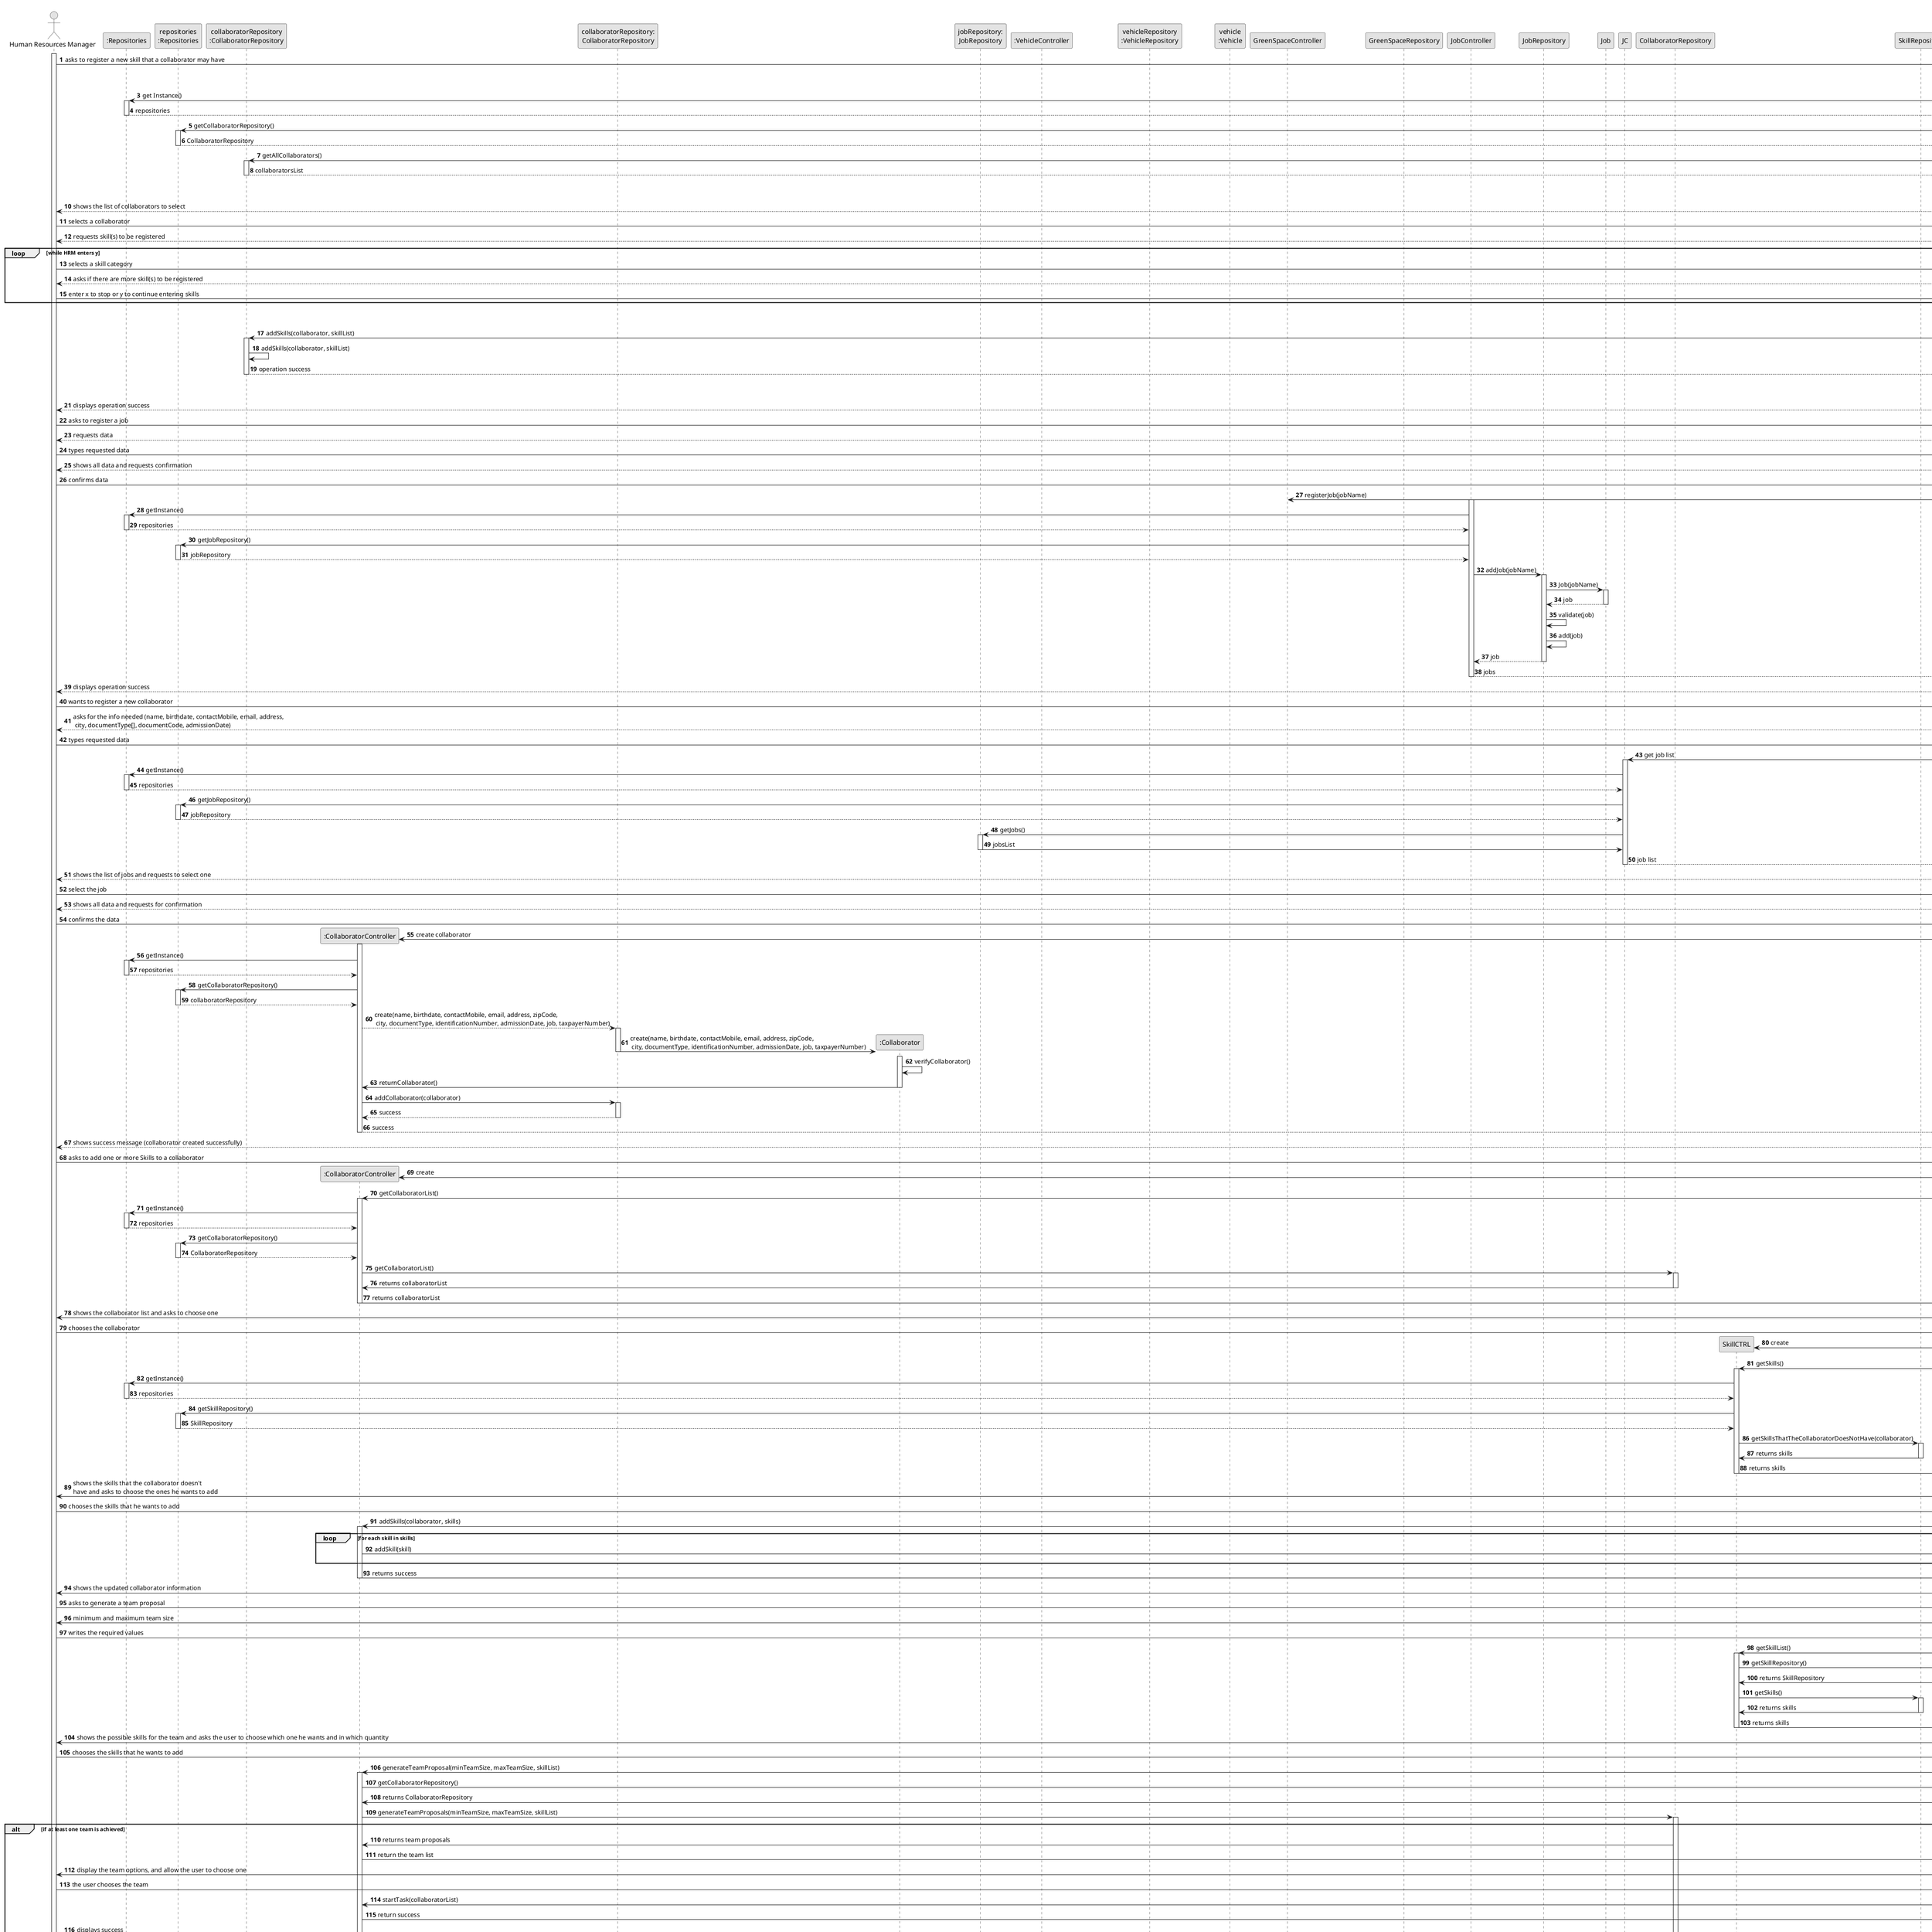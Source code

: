 @startuml
'https://plantuml.com/sequence-diagram
skinparam monochrome true
skinparam packageStyle rectangle
skinparam shadowing false

autonumber

'hide footbox
actor "Human Resources Manager" as HRM
participant ":GUI" as UI
participant ":Repositories" as RepositorySingleton
participant "repositories\n:Repositories" as PLAT
participant "collaboratorRepository\n:CollaboratorRepository" as TCR
participant ":CollaboratorController" as CollaboratorController
participant "collaboratorRepository:\nCollaboratorRepository" as CLBREP
participant ":Collaborator" as CLB
participant "jobRepository:\nJobRepository" as jobRepository

participant ":VehicleController" as VehicleController
participant "vehicleRepository\n:VehicleRepository" as vehicleRep
participant "vehicle\n:Vehicle" as vehicle
participant "GreenSpaceController" as GreenSpaceController
participant "GreenSpaceRepository" as GreenSpaceRepository



activate HRM
HRM -> UI: asks to register a new skill that a collaborator may have
activate UI
    UI -> UI: get all skill categories
    activate UI
        UI -> RepositorySingleton: get Instance()
        activate RepositorySingleton
        UI <-- RepositorySingleton: repositories
        deactivate RepositorySingleton
        UI -> PLAT: getCollaboratorRepository()
        activate PLAT
        UI <-- PLAT: CollaboratorRepository
        deactivate PLAT
        UI -> TCR: getAllCollaborators()
        activate TCR
        UI <-- TCR: collaboratorsList
        deactivate TCR
    UI <-- UI: collaboratorList
    deactivate UI
HRM <-- UI : shows the list of collaborators to select
deactivate UI
HRM -> UI: selects a collaborator
activate UI
UI --> HRM: requests skill(s) to be registered

loop while HRM enters y
deactivate UI
HRM -> UI: selects a skill category
activate UI
HRM <-- UI: asks if there are more skill(s) to be registered
deactivate UI
HRM -> UI: enter x to stop or y to continue entering skills
activate UI
end
    UI -> UI: addSkills(collaborator, skillList)
    activate UI
        UI -> TCR  : addSkills(collaborator, skillList)
        activate TCR
            TCR -> TCR  : addSkills(collaborator, skillList)
            UI <-- TCR : operation success
        deactivate TCR
        UI <-- UI: operation success
    deactivate UI
HRM <-- UI: displays operation success
deactivate UI



    HRM -> UI : asks to register a job
    activate UI



        UI --> HRM : requests data
    deactivate UI



    HRM -> UI : types requested data
    activate UI



        UI --> HRM : shows all data and requests confirmation
    deactivate UI

    HRM -> UI : confirms data
    activate UI
    UI -> GreenSpaceController: registerJob(jobName)
            activate JobController
                JobController -> RepositorySingleton : getInstance()
                activate RepositorySingleton
                    RepositorySingleton --> JobController : repositories
                deactivate RepositorySingleton

                JobController -> PLAT : getJobRepository()
                activate PLAT
                PLAT --> JobController : jobRepository
                deactivate PLAT

                JobController -> JobRepository : addJob(jobName)
                activate JobRepository

                JobRepository -> Job : Job(jobName)
                activate Job
                Job --> JobRepository : job
                deactivate Job

                JobRepository -> JobRepository : validate(job)

                JobRepository -> JobRepository : add(job)


                JobRepository --> JobController : job
                deactivate JobRepository
                JobController --> UI : jobs

            deactivate JobController

        UI --> HRM : displays operation success
    deactivate UI




           HRM -> UI : wants to register a new collaborator
           activate UI

           UI --> HRM : asks for the info needed (name, birthdate, contactMobile, email, address, \n city, documentType[], documentCode, admissionDate)
           deactivate UI

           HRM -> UI : types requested data
           activate UI

           UI -> JC: get job list





           activate JC

               JC -> RepositorySingleton : getInstance()
               activate RepositorySingleton

               RepositorySingleton --> JC : repositories
               deactivate RepositorySingleton

               JC -> PLAT : getJobRepository()
               activate PLAT

               PLAT -->  JC: jobRepository
               deactivate PLAT

               JC -> jobRepository : getJobs()
               activate jobRepository

               jobRepository -> JC : jobsList
               deactivate jobRepository


               JC --> UI : job list

           deactivate JC



           UI --> HRM : shows the list of jobs and requests to select one
           deactivate UI


           HRM -> UI : select the job
           activate UI

           UI --> HRM: shows all data and requests for confirmation
           deactivate UI

           HRM -> UI: confirms the data
           activate UI

           UI -> CollaboratorController** : create collaborator


           activate CollaboratorController

               CollaboratorController -> RepositorySingleton : getInstance()
               activate RepositorySingleton

               RepositorySingleton --> CollaboratorController : repositories
               deactivate RepositorySingleton

               CollaboratorController -> PLAT : getCollaboratorRepository()
               activate PLAT

               PLAT -->  CollaboratorController: collaboratorRepository
               deactivate PLAT

               CollaboratorController --> CLBREP : create(name, birthdate, contactMobile, email, address, zipCode,\n city, documentType, identificationNumber, admissionDate, job, taxpayerNumber)


               activate CLBREP
               CLBREP->CLB** : create(name, birthdate, contactMobile, email, address, zipCode,\n city, documentType, identificationNumber, admissionDate, job, taxpayerNumber)

               deactivate CLBREP


               activate CLB
                       CLB -> CLB : verifyCollaborator()

                       CLB -> CollaboratorController : returnCollaborator()
                   deactivate CLB

                   CollaboratorController -> CLBREP: addCollaborator(collaborator)

                   activate CLBREP

                      CLBREP --> CollaboratorController : success
                   deactivate CLBREP

                   CollaboratorController --> UI : success
           deactivate CollaboratorController

           UI --> HRM : shows success message (collaborator created successfully)
           deactivate UI




    HRM -> UI : asks to add one or more Skills to a collaborator
    activate UI
    UI -> CollaboratorController** : create
       UI -> CollaboratorController: getCollaboratorList()
       activate CollaboratorController
                       CollaboratorController -> RepositorySingleton : getInstance()
                       activate RepositorySingleton

                           RepositorySingleton --> CollaboratorController: repositories
                       deactivate RepositorySingleton

                       CollaboratorController -> PLAT : getCollaboratorRepository()
                       activate PLAT

                           PLAT --> CollaboratorController: CollaboratorRepository
                       deactivate PLAT



                       CollaboratorController -> CollaboratorRepository : getCollaboratorList()
                       activate CollaboratorRepository

                    CollaboratorRepository -> CollaboratorController: returns collaboratorList
                deactivate CollaboratorRepository
           CollaboratorController -> UI: returns collaboratorList
       deactivate CollaboratorController
       UI -> HRM: shows the collaborator list and asks to choose one
    deactivate UI
    HRM -> UI : chooses the collaborator

    activate UI
        UI -> SkillCTRL** : create
        UI -> SkillCTRL : getSkills()
        activate SkillCTRL
        SkillCTRL -> RepositorySingleton : getInstance()
             activate RepositorySingleton

                  RepositorySingleton --> SkillCTRL: repositories
             deactivate RepositorySingleton
            SkillCTRL -> PLAT : getSkillRepository()
            activate PLAT
            PLAT --> SkillCTRL: SkillRepository
            deactivate PLAT
            SkillCTRL -> SkillRepository: getSkillsThatTheCollaboratorDoesNotHave(collaborator)
            activate SkillRepository
                SkillRepository -> SkillCTRL: returns skills
            deactivate SkillRepository

            SkillCTRL -> UI: returns skills
            deactivate SkillCTRL

        UI -> HRM: shows the skills that the collaborator doesn't \nhave and asks to choose the ones he wants to add
    deactivate UI
    HRM -> UI: chooses the skills that he wants to add

    activate UI
        UI -> CollaboratorController: addSkills(collaborator, skills)
        activate CollaboratorController
        loop for each skill in skills
            CollaboratorController -> CollaboratorActor** : addSkill(skill)
        end
        CollaboratorController -> UI: returns success
    deactivate CollaboratorController
    UI -> HRM: shows the updated collaborator information
    deactivate UI


    HRM -> UI : asks to generate a team proposal
    activate UI
        UI -> HRM: minimum and maximum team size
    deactivate UI
    HRM -> UI : writes the required values

    activate UI
        UI -> SkillCTRL: getSkillList()
        activate SkillCTRL
            SkillCTRL -> Repos: getSkillRepository()
            activate Repos
                Repos -> SkillCTRL: returns SkillRepository
            deactivate Repos
            SkillCTRL -> SkillRepository: getSkills()
            activate SkillRepository
                SkillRepository -> SkillCTRL: returns skills
            deactivate SkillRepository
            SkillCTRL -> UI: returns skills
        deactivate SkillCTRL

        UI -> HRM: shows the possible skills for the team and asks the user to choose which one he wants and in which quantity
    deactivate UI
    HRM -> UI: chooses the skills that he wants to add

    activate UI
        UI -> CollaboratorController: generateTeamProposal(minTeamSize, maxTeamSize, skillList)
        activate CollaboratorController
            CollaboratorController -> Repos: getCollaboratorRepository()
            activate Repos
                Repos -> CollaboratorController: returns CollaboratorRepository
            deactivate Repos
            CollaboratorController -> CollaboratorRepository: generateTeamProposals(minTeamSize, maxTeamSize, skillList)
            activate CollaboratorRepository
               alt if at least one team is achieved
                CollaboratorRepository -> CollaboratorController: returns team proposals
                    CollaboratorController -> UI: return the team list
                    UI -> HRM: display the team options, and allow the user to choose one
                    HRM -> UI:  the user chooses the team
                    UI -> CollaboratorController: startTask(collaboratorList)
                    CollaboratorController -> UI: return success
                    UI -> HRM: displays success
               else if no team is achieved
                    CollaboratorRepository -> CollaboratorController: returns error
            deactivate CollaboratorRepository
                    CollaboratorController -> UI: return error that no team was possible
                    UI -> HRM: display the error
                end
        deactivate CollaboratorController
    deactivate UI
deactivate HRM


actor "Fleet Manager (FM)" as FM

activate FM

        FM -> UI : requests to register a new vehicleRep
        activate UI

        UI --> FM : asks for vehicle plate

        deactivate UI
        FM -> UI : types vehicle plate
        activate UI
        UI -> UI : validates vehicle plate
'            UI --> ADM : requests data (reference, description,  informal \n description, technical description, duration, cost)
            UI -> VehicleController : getVehicleByPlate(plate)
            activate VehicleController
           VehicleController ->RepositorySingleton : getInstance()
                                        activate RepositorySingleton

                                            RepositorySingleton --> VehicleController: repositories
                                        deactivate RepositorySingleton

                                       VehicleController ->PLAT : getVehicleRepository()
                                        activate PLAT

                                            PLAT -> VehicleController : vehicleRepository
                                        deactivate PLAT
           VehicleController ->vehicleRep : getVehicleByPlate(plate)
            activate vehicleRep

            vehicleRep --> VehicleController : vehicle
            deactivate vehicleRep
            VehicleController --> UI : vehicle
            deactivate VehicleController
        alt vehicle != null
        UI --> FM : informs that vehicle already exists
        else vehicle == null
        UI --> FM : asks for vehicle info (tare weight, gross weight, current Km, \nregister date, acquisition date, maintenance frequency)
        deactivate UI
        FM -> UI : types vehicle info
        activate UI
        UI -> UI : validates vehicle info
        UI -> VehicleController : getVehicleBrandsList()
        activate VehicleController
       VehicleController ->RepositorySingleton : getInstance()
                                    activate RepositorySingleton

                                        RepositorySingleton --> VehicleController: repositories
                                    deactivate RepositorySingleton

                                   VehicleController ->PLAT : getVehicleRepository()
                                    activate PLAT

                                        PLAT -> VehicleController : vehicleRepository
                                    deactivate PLAT
       VehicleController ->vehicleRep : getVehicleBrandsList()
        activate vehicleRep

        vehicleRep --> VehicleController : brandsList
        deactivate vehicleRep
        VehicleController --> UI : brandsList
        deactivate VehicleController
        UI --> FM : asks to select brand
        deactivate UI
        FM -> UI : selects brand
        activate UI
        UI -> VehicleController : getVehicleModelsList(brand)
        activate VehicleController
       VehicleController ->RepositorySingleton : getInstance()
                                    activate RepositorySingleton

                                        RepositorySingleton --> VehicleController: repositories
                                    deactivate RepositorySingleton

                                   VehicleController ->PLAT : getVehicleRepository()
                                    activate PLAT

                                        PLAT -> VehicleController : vehicleRepository
                                    deactivate PLAT
       VehicleController ->vehicleRep : getVehicleModelsList(brand)
        activate vehicleRep
        vehicleRep --> VehicleController : modelsList
        deactivate vehicleRep
        VehicleController --> UI : modelsList
        deactivate VehicleController
        UI --> FM : asks to select model
        deactivate UI
        FM -> UI : selects model
        activate UI
        UI -> VehicleController : getVehicleTypesList(model)
        activate VehicleController
       VehicleController ->RepositorySingleton : getInstance()
                                    activate RepositorySingleton

                                        RepositorySingleton --> VehicleController: repositories
                                    deactivate RepositorySingleton

                                   VehicleController ->PLAT : getVehicleRepository()
                                    activate PLAT

                                        PLAT -> VehicleController : vehicleRepository
                                    deactivate PLAT
       VehicleController ->vehicleRep : getVehicleTypesList(model)
        activate vehicleRep
        vehicleRep --> VehicleController : typesList
        deactivate vehicleRep
        VehicleController --> UI : typesList
        deactivate VehicleController
        UI --> FM : asks to select type
        deactivate UI
        FM -> UI : selects type
        activate UI
        UI --> FM : shows all data and requests confirmation
        deactivate UI
        FM -> UI : confirms data
        activate UI
        UI --> VehicleController : saveNewVehicle(tareWeight, grossWeight, currentKm, \nregisterDate, acquisitionDate, maintenanceFrequency, \nplate, brand, model, type)
        activate VehicleController
        VehicleController --> vehicle : createNewVehicle(tareWeight, grossWeight, currentKm, \nregisterDate, acquisitionDate, maintenanceFrequency, \nplate, brand, model, type)
        activate vehicle
        vehicle --> VehicleController : vehicle
        deactivate vehicle
       VehicleController ->RepositorySingleton : getInstance()
                                    activate RepositorySingleton

                                        RepositorySingleton --> VehicleController: repositories
                                    deactivate RepositorySingleton

                                   VehicleController ->PLAT : getVehicleRepository()
                                    activate PLAT

                                        PLAT -> VehicleController : vehicleRepository
                                    deactivate PLAT
        VehicleController --> vehicleRep : storeVehicle(vehicle)
        activate vehicleRep
        vehicleRep --> VehicleController : success
        deactivate vehicleRep
        VehicleController --> UI : success
        deactivate VehicleController
        UI --> FM : informs that vehicle was registered
        deactivate UI
end


    FM -> UI : requests to list VehicleController needing maintenance
    activate UI

        UI -> VehicleController : getVehiclesList()
        activate VehicleController

       VehicleController ->RepositorySingleton : getInstance()
        activate RepositorySingleton

            RepositorySingleton --> VehicleController: repositories
        deactivate RepositorySingleton

       VehicleController ->PLAT : getVehicleRepository()
        activate PLAT

            PLAT --> VehicleController: VehicleRepository
        deactivate PLAT



           VehicleController ->VehicleRepository : getVehiclesList()
            activate VehicleRepository

                VehicleRepository --> VehicleController : vehicleList
            deactivate VehicleRepository

            VehicleController --> UI : vehicleList
            deactivate VehicleController

            UI --> FM : displays vehicle List
            deactivate UI

            FM -> UI : Chooses vehicle
            activate UI

            UI -> VehicleController : vehicle
            activate VehicleController

            VehicleController --> UI : requests data(date, current Km)
            deactivate VehicleController

            UI --> FM : requests data (date, current Km)
            deactivate

            FM -> UI : Types data (date, current Km)
            activate UI

            UI -> VehicleController : register maintenance
            activate VehicleController

              VehicleController ->PLAT : getMaintenanceRepository()
                        activate PLAT

                        PLAT --> VehicleController : MaintenanceRepository
                        deactivate


           VehicleController ->VehicleRepository : register maintenance
            activate VehicleRepository

            activate VehicleRepository

               VehicleRepository -> VehicleRepository : verifyFilled(maintenance)
               VehicleRepository -> VehicleRepository : verifySpecialCharacters(maintenance)

               deactivate
               VehicleRepository --> VehicleController : maintenance
               deactivate
               VehicleController --> UI : maintenance
               deactivate
               UI --> FM : Displays maintenance data
               UI --> FM : requests confirmation
               deactivate
               FM -> UI : confirms data
               activate UI

               UI -> VehicleController : confirmation
               activate VehicleController

               VehicleController --> UI : operation success
               deactivate
               UI -> FM : displays operation success
               deactivate


    FM -> UI :requests to list VehicleController needing maintenance
    activate UI



        UI -> VehicleController : getVehiclesList()
        activate VehicleController

        VehicleController ->RepositorySingleton : getInstance()
        activate RepositorySingleton

            RepositorySingleton --> VehicleController: repositories
        deactivate RepositorySingleton

       VehicleController ->PLAT : getVehicleRepository()
        activate PLAT

            PLAT --> VehicleController: VehicleRepository
        deactivate PLAT


           VehicleController ->VehicleRepository : getVehiclesNeedingMaintenance()
            activate VehicleRepository

                VehicleRepository --> VehicleController : vehicleList
            deactivate VehicleRepository

           VehicleController ->VehicleRepository : getMaintenanceList(vehicleList)

            activate VehicleRepository

                VehicleRepository --> VehicleController : maintenanceList
            deactivate VehicleRepository

       VehicleController ->UI: maintenanceList
        deactivate VehicleController


        UI --> FM : shows list
    deactivate UI

    deactivate FM

actor "Green Space Manager \nGSM)" as GSM

activate GSM

GSM -> UI : requests to register a new green space
activate UI
loop while data is not valid
UI --> GSM : requests green space name, city, street address and zip code
deactivate UI
GSM -> UI : types green space name, city, street address and zip code
activate UI
UI -> UI: validates data
end
UI -> Address : createAddress(city, street address, zip code)
activate Address
Address --> UI : address
deactivate Address
deactivate GreenSpaceController
UI -> GreenSpaceController: getGreenSpace(name, address)
activate GreenSpaceController
GreenSpaceController -> RepositorySingleton : getInstance()
                                        activate RepositorySingleton

                                            RepositorySingleton --> GreenSpaceController: repositories
                                        deactivate RepositorySingleton

                                        GreenSpaceController -> PLAT : getGreenSpaceRepository()
                                        activate PLAT

                                            PLAT --> GreenSpaceController : greenSpaceRepository
                                        deactivate PLAT
GreenSpaceController -> GreenSpaceRepository: getGreenSpace(name, address)
activate GreenSpaceRepository
GreenSpaceRepository --> GreenSpaceController: greenSpace
deactivate GreenSpaceRepository
GreenSpaceController --> UI: greenSpace
deactivate GreenSpaceController
alt green space != null
    UI --> GSM : notifies that green space already exists
    else green space == null
    loop while data is not valid
    UI --> GSM : requests green space area

deactivate UI
    GSM -> UI : types requested data
    activate UI
    UI -> UI: validates data
    end
    UI -> GreenSpaceController: getGreenSpaceType()
    activate GreenSpaceController
    GreenSpaceController -> RepositorySingleton : getInstance()
                                            activate RepositorySingleton

                                                RepositorySingleton --> GreenSpaceController: repositories
                                            deactivate RepositorySingleton

                                            GreenSpaceController -> PLAT : getGreenSpaceRepository()
                                            activate PLAT

                                                PLAT --> GreenSpaceController : greenSpaceRepository
                                            deactivate PLAT
    GreenSpaceController -> GreenSpaceRepository: getGreenSpaceType()
    activate GreenSpaceRepository
    GreenSpaceRepository --> GreenSpaceController: typeList
    deactivate GreenSpaceRepository
    GreenSpaceController --> UI: typeList
    deactivate GreenSpaceController
    UI --> GSM : asks to select type
    deactivate UI
    GSM -> UI : selects type
    activate UI
    UI --> GSM : shows all data and requests confirmation
    deactivate UI
deactivate UI
    GSM -> UI : confirms data
    activate UI
    UI -> GSM: saveNewGreenSpace(name, address, area, type)
    activate GSM
   GSM --> UI :greenSpace
   deactivate GSM
   UI -> GreenSpaceController: storeGreenSpace(greenSpace)
   activate GreenSpaceController
   GreenSpaceController -> RepositorySingleton : getInstance()
                                               activate RepositorySingleton

                                                   RepositorySingleton --> GreenSpaceController: repositories
                                               deactivate RepositorySingleton

                                               GreenSpaceController -> PLAT : getGreenSpaceRepository()
                                               activate PLAT

                                                   PLAT --> GreenSpaceController : greenSpaceRepository
                                               deactivate PLAT
   GreenSpaceController -> GreenSpaceRepository: storeGreenSpace(greenSpace)
   activate GreenSpaceRepository
   GreenSpaceRepository --> GreenSpaceController: success
   deactivate GreenSpaceRepository
   GreenSpaceController --> UI : success
   deactivate GreenSpaceController
    UI --> GSM: notifies successful green space registration
deactivate UI
end



participant ":ToDoListGUI" as UI
participant ":ToDoListController" as ToDoListController
participant "ToDoList" as ToDoList


    GSM -> UI : asks to add a new entry to the To-Do List
    activate UI

        UI -> GreenSpaceController : getGreenSpaces()
        activate GreenSpaceController

            GreenSpaceController -> RepositorySingleton : getInstance()
            activate RepositorySingleton

                RepositorySingleton --> GreenSpaceController : repositories
            deactivate RepositorySingleton

            GreenSpaceController -> PLAT : getGreenSpaceRepository()
            activate PLAT

                PLAT --> GreenSpaceController : greenSpaceRepository
            deactivate PLAT

            GreenSpaceController -> GreenSpaceRepository : getGreenSpaces()
            activate GreenSpaceRepository

                GreenSpaceRepository --> GreenSpaceController : greenSpaces
            deactivate GreenSpaceRepository


            GreenSpaceController --> UI : greenSpaces
        deactivate GreenSpaceController

        UI --> GSM : displays a list of green spaces
    deactivate UI

    GSM -> UI : selects a green space
    activate UI

    UI --> GSM :  requests data (i.e. title, description, state, \nduration, degree of urgency)
    deactivate UI

    GSM -> UI : types requested data
    activate UI

        UI -> ToDoListController** : create

        UI -> ToDoListController : createToDoList(title, description, degreeOfUrgency, \nexpectedDuration, status)
        activate ToDoListController

            ToDoListController -> RepositorySingleton : getInstance()
                       activate RepositorySingleton

                           RepositorySingleton --> ToDoListController : repositories
                       deactivate RepositorySingleton

                       ToDoListController -> ToDoList : getToDoList()
                       activate ToDoList

                           ToDoList --> ToDoListController : toDoList
                       deactivate ToDoList

                       ToDoListController -> ToDoList : addToDoListEntry()
                       activate ToDoList

                       ToDoList -> ToDoList : validateEntry()

                           ToDoList --> ToDoListController : toDoEntry
                       deactivate ToDoList


                       ToDoListController --> UI : toDoEntry
                   deactivate ToDoListController

               UI --> GSM : displays operation success
                deactivate UI


    deactivate UI

 participant ":AddEntryToDoListGUI" as UI
 participant ":AgendaController" as AgendaController
 participant "Agenda:\Agenda" as Agenda



     GSM -> UI : asks to add an entry to the ToDoList
     activate UI

                UI -> ToDoListController** : create
                UI -> ToDoListController : addEntry()
                activate ToDoListController
                ToDoListController -> RepositorySingleton : getInstance()
                     activate RepositorySingleton

                          RepositorySingleton --> ToDoListController: repositories
                     deactivate RepositorySingleton
                    ToDoListController -> PLAT : getSkillRepository()
                    activate PLAT
                    PLAT --> ToDoListController: ToDoList
                    deactivate PLAT
                    ToDoListController -> ToDoList: getEntries()
                    activate ToDoList
                        ToDoList -> ToDoListController: return entries
                    deactivate ToDoList

                    ToDoListController -> UI: return entries
                    deactivate ToDoListController

                 UI -> GSM: asks to choose the entry to add
            deactivate UI

               GSM -> UI : chooses the entry
                 activate UI
                 UI -> GSM: Asks for the start date,\n and end date or duration
             deactivate UI

             GSM -> UI : enters the start date,\n and end date or duration
             activate UI

        UI -> AgendaController: create
        UI -> AgendaController : addEntry()
        activate AgendaController
                        AgendaController -> RepositorySingleton : getInstance()
                        activate RepositorySingleton

                            RepositorySingleton --> AgendaController: repositories
                        deactivate RepositorySingleton

                        AgendaController -> PLAT : getAgenda()
                        activate PLAT

                            PLAT --> AgendaController: Agenda
                        deactivate PLAT



                        AgendaController -> Agenda : addEntry(entry)
                        activate Agenda

                     Agenda -> AgendaController: returns success
                 deactivate Agenda
            AgendaController -> UI: returns success
        deactivate AgendaController
        UI -> GSM: displays success
     deactivate UI






participant ":AssignTeamToAgendaEntryGUI" as UI
participant ":TeamController" as TeamController
participant "TeamRepository:\nTeamRepository" as TeamRepository



    GSM -> UI : asks to assign a team to an Agenda entry
    activate UI
    UI -> AgendaController** : create
       UI -> AgendaController: getCollaboratorList()
       activate AgendaController
                       AgendaController -> RepositorySingleton : getInstance()
                       activate RepositorySingleton

                           RepositorySingleton --> AgendaController: repositories
                       deactivate RepositorySingleton

                       AgendaController -> PLAT : getAgenda()
                       activate PLAT

                           PLAT --> AgendaController: Agenda
                       deactivate PLAT



                       AgendaController -> Agenda : getEntries()
                       activate Agenda

                    Agenda -> AgendaController: returns entry list
                deactivate Agenda
           AgendaController -> UI: returns entry list
       deactivate AgendaController
       UI -> GSM: shows the entry list and asks to choose one
    deactivate UI
    GSM -> UI : chooses the entry

    activate UI
        UI -> TeamController** : create
        UI -> TeamController : getTeams()
        activate TeamController
        TeamController -> RepositorySingleton : getInstance()
             activate RepositorySingleton

                  RepositorySingleton --> TeamController: repositories
             deactivate RepositorySingleton
            TeamController -> PLAT : getTeamRepository()
            activate PLAT
            PLAT --> TeamController: TeamRepository
            deactivate PLAT
            TeamController -> TeamRepository: getTeams()
            activate TeamRepository
                TeamRepository -> TeamController: returns teams
            deactivate TeamRepository

            TeamController -> UI: returns teams
            deactivate TeamController
            UI -> AgendaController: getAvailableTeams(entry, teams)

            activate AgendaController
                AgendaController -> Agenda : getAvailableTeams(entry, teams)
                activate Agenda
                    Agenda -> AgendaController: returns available teams
                deactivate Agenda
            AgendaController -> UI: returns available teams
            deactivate AgendaController
        UI -> GSM: shows the available teams and asks to choose one

    deactivate UI
    GSM -> UI : chooses the team
    activate UI
    UI -> AgendaController : assignTeam(entry, team)
    activate AgendaController
        AgendaController -> Agenda : assignTeam(entry, team)
        activate Agenda
            Agenda -> AgendaController: returns success
        deactivate Agenda
    AgendaController -> UI: returns success
    deactivate AgendaController
    UI -> GSM: shows success message
deactivate UI



participant ":PostponeEntryGUI" as UI
participant ":AgendaController" as AgendaController


    GSM -> UI : asks to postpone an entry in the Agenda
    activate UI

        UI -> AgendaController : getAgendaEntries()
        activate AgendaController

            AgendaController -> RepositorySingleton : getInstance()
            activate RepositorySingleton

                RepositorySingleton --> AgendaController: repositories
            deactivate RepositorySingleton

            AgendaController -> PLAT : getAgenda()
            activate PLAT

                PLAT --> AgendaController : Agenda
            deactivate PLAT

             AgendaController -> Agenda : getEntries()
                activate Agenda

            Agenda --> AgendaController : entries
                deactivate Agenda

            AgendaController --> UI : entryList
        deactivate AgendaController

        UI --> GSM : shows the list of entries and asks to select one
    deactivate UI

    GSM -> UI : selects an entry and provides a new date
    activate UI

        UI -> AgendaController : postponeEntry(selectedEntry, newDate)
        activate AgendaController

            AgendaController -> PLAT : updateEntryDateAndStatus(updatedEntry, newDate)
            activate PLAT

                PLAT --> AgendaController : success/failure
            deactivate PLAT

            AgendaController --> UI : displays message of (in)success
        deactivate AgendaController

        UI --> GSM : displays message of (in)success
    deactivate UI






participant "CancelGUI" as UI


    GSM -> UI : asks to cancel an entry in the Agenda
    activate UI
    UI -> AgendaController : getAgendaEntries()
    activate AgendaController

    AgendaController -> RepositorySingleton : getInstance()
    activate RepositorySingleton
    RepositorySingleton --> AgendaController : repositories
    deactivate RepositorySingleton
    AgendaController -> PLAT : getAgenda()
    activate PLAT
    PLAT --> AgendaController : Agenda
    deactivate PLAT
    AgendaController -> Agenda : getEntries()
    activate Agenda

    Agenda --> AgendaController : entries
    deactivate Agenda

    AgendaController --> UI : entrylist
    deactivate AgendaController

    UI --> GSM : shows data and requests selected data (agendaEntry)
    deactivate UI

    GSM -> UI : selects requested data (agendaEntry)
    activate UI

    UI --> GSM : requests confirmation
    deactivate UI

    GSM -> UI : confirms data
    activate UI
    UI -> AgendaController : cancelAgendaEntry(agendaEntry)
    activate AgendaController
        AgendaController -> Agenda : cancelEntry(agendaEntry)
        activate Agenda

        Agenda -> AgendaEntry : setNewEntryState()
        activate AgendaEntry

        AgendaEntry --> Agenda : true/false
        deactivate AgendaEntry

        Agenda --> AgendaController : true/false
        deactivate Agenda
        AgendaController --> UI : true/false
        deactivate AgendaController

        UI --> GSM : displays operation success
        deactivate UI







GSM -> UI : requests to assign one vehicle to an entry
activate UI
UI -> agendaController : getAgendaEntries()
activate agendaController
    agendaController -> RepositorySingleton : getInstance()
                                        activate RepositorySingleton

                                            RepositorySingleton --> agendaController: repositories
                                        deactivate RepositorySingleton
    agendaController -> PLAT : getAgenda()
    activate PLAT
    PLAT --> agendaController : Agenda
    deactivate PLAT
                                        agendaController -> Agenda : getAgendaEntries()
                                        activate Agenda

                                            Agenda --> agendaController : Agenda entries
                                        deactivate Agenda
agendaController --> UI : Agenda entries
deactivate agendaController
UI --> GSM : requests to select the entry
deactivate UI
GSM -> UI : selects the entry
activate UI
UI -> VehicleController : getVehicles()
activate VehicleController
VehicleController -> RepositorySingleton : getInstance()
                                        activate RepositorySingleton

                                            RepositorySingleton --> VehicleController: repositories
                                        deactivate RepositorySingleton
    VehicleController -> PLAT : getVehicleRepository()
    activate PLAT
    PLAT --> VehicleController : vehicleRepository
    deactivate PLAT

                                        VehicleController -> VehicleController : getVehicles()
                                        activate VehicleController

                                            VehicleController --> VehicleController : VehicleController list
                                        deactivate VehicleController
VehicleController --> UI : VehicleController list
deactivate VehicleController
UI --> GSM : requests to select the vehicle the user wants to add
deactivate UI
    GSM -> UI : selects the vehicle
   activate UI
       UI --> GSM : shows all data and requests confirmation
       deactivate UI

   deactivate UI
       GSM -> UI : confirms data
       activate UI
       UI -> agendaController : addVehicleToAgendaEntry(vehicle, entry)
       activate agendaController
       agendaController -> Agenda : addVehicleToAgendaEntry(vehicle, entry)
       activate Agenda
         Agenda --> agendaController : success
         deactivate Agenda
         agendaController --> UI : success
         deactivate agendaController
       UI --> GSM: notifies successful vehicle registration
   deactivate UI




       participant ":AddVehicleToAgendaEntryUI" as UI



       GSM -> UI : requests to assign one vehicle to an entry
       activate UI
       UI -> agendaController : getAgendaEntries()
       activate agendaController
           agendaController -> RepositorySingleton : getInstance()
                                               activate RepositorySingleton

                                                   RepositorySingleton --> agendaController: repositories
                                               deactivate RepositorySingleton
           agendaController -> PLAT : getAgenda()
           activate PLAT
           PLAT --> agendaController : Agenda
           deactivate PLAT
                                               agendaController -> Agenda : getAgendaEntries()
                                               activate Agenda

                                                   Agenda --> agendaController : Agenda entries
                                               deactivate Agenda
       agendaController --> UI : Agenda entries
       deactivate agendaController
       UI --> GSM : requests to select the entry
       deactivate UI
       GSM -> UI : selects the entry
       activate UI
       UI -> VehicleController : getVehicles()
       activate VehicleController
       VehicleController -> RepositorySingleton : getInstance()
                                               activate RepositorySingleton

                                                   RepositorySingleton --> VehicleController: repositories
                                               deactivate RepositorySingleton
           VehicleController -> PLAT : getVehicleRepository()
           activate PLAT
           PLAT --> VehicleController : vehicleRepository
           deactivate PLAT

                                               VehicleController -> VehicleController : getVehicles()
                                               activate VehicleController

                                                   VehicleController --> VehicleController : VehicleController list
                                               deactivate VehicleController
       VehicleController --> UI : VehicleController list
       deactivate VehicleController
       UI --> GSM : requests to select the vehicle the user wants to add
       deactivate UI
           GSM -> UI : selects the vehicle
          activate UI
              UI --> GSM : shows all data and requests confirmation
              deactivate UI

          deactivate UI
              GSM -> UI : confirms data
              activate UI
              UI -> agendaController : addVehicleToAgendaEntry(vehicle, entry)
              activate agendaController
              agendaController -> Agenda : addVehicleToAgendaEntry(vehicle, entry)
              activate Agenda
                Agenda --> agendaController : success
                deactivate Agenda
                agendaController --> UI : success
                deactivate agendaController
              UI --> GSM: notifies successful vehicle registration
          deactivate UI








participant "GreenSpacesGUI" as UI
participant ":ApplicationSession" as AppSession



GSM -> UI : requests to view green spaces
activate UI

UI -> ToDoListController : getGreenSpaces()
activate ToDoListController

ToDoListController -> AppSession : getInstance()
activate AppSession
AppSession --> ToDoListController : session
deactivate AppSession

ToDoListController -> AppSession : getCurrentSession()
activate AppSession
AppSession --> ToDoListController : UserSession
deactivate AppSession

ToDoListController -> GreenSpaceController : getGreenSpacesByUser(UserSession.getUserEmail())
activate GreenSpaceController
GreenSpaceController -> GreenSpaceController : sort()


GreenSpaceController --> ToDoListController : greenSpaces
deactivate GreenSpaceController

ToDoListController --> UI : greenSpaces
deactivate ToDoListController

UI -> GSM : displays green spaces in a list
deactivate UI

deactivate GSM








actor "Actor Collaborator" as CollaboratorActor
participant ":CheckAssignedTasksGUI" as GUI

activate CollaboratorActor
CollaboratorActor -> GUI: asks to check assigned tasks

activate GUI
GUI -> AgendaController: getAssignedEntries()
activate AgendaController

AgendaController -> Repositories: getInstance()
activate Repositories
Repositories --> AgendaController: return instance
deactivate Repositories

AgendaController -> Repositories: getAgenda()
activate Repositories
Repositories --> AgendaController: return agenda
deactivate Repositories

AgendaController -> Agenda: getAssignedEntries()
activate Agenda
Agenda <-- AgendaController: return AssignedEntries
deactivate Agenda

AgendaController --> GUI: return AssignedEntries
deactivate AgendaController

GUI --> CollaboratorActor: display returned Entries
deactivate GUI

CollaboratorActor --> GUI: asks to filter by date or status
activate GUI

GUI -> AgendaController: filterByDateAndStatus()
activate AgendaController

AgendaController -> Agenda: filterByDateAndStatus()
activate Agenda

Agenda --> AgendaController: return filteredEntries
deactivate Agenda

AgendaController --> GUI: return filteredEntries
deactivate AgendaController

GUI -> CollaboratorActor: displays updated entries
deactivate GUI







participant ":CompleteTaskStatusUI" as CTSUI

CollaboratorActor -> CTSUI: asks to set a task as completed
activate CTSUI
CTSUI -> RepositoriesSingleton: getInstance()
activate RepositoriesSingleton
CTSUI <-- RepositoriesSingleton: instance
deactivate RepositoriesSingleton
CTSUI -> Agenda: getEntries()
activate Agenda
CTSUI <-- Agenda: entries
deactivate Agenda
CTSUI -> CTSUI: showAndSelectIndex(entries, "Select the task that has been completed")
CTSUI -> AgendaEntry: setStatus(Status.DONE)
activate AgendaEntry
CTSUI <-- AgendaEntry: status updated
deactivate AgendaEntry
CollaboratorActor <-- CTSUI: "Task status has been updated to DONE."
deactivate CTSUI


@enduml